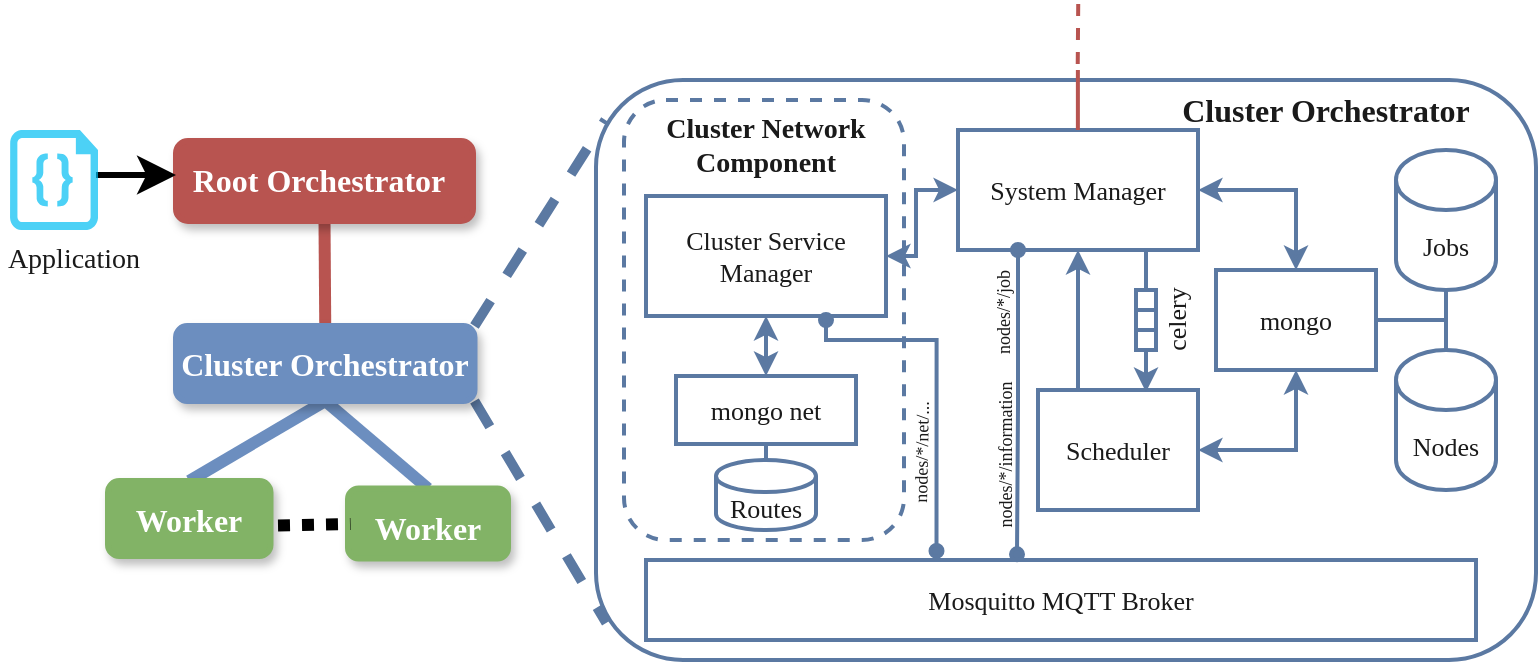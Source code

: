 <mxfile version="24.7.17">
  <diagram id="ZdwTuiK6LGV12zfFTO1-" name="Page-1">
    <mxGraphModel dx="1949" dy="727" grid="1" gridSize="10" guides="1" tooltips="1" connect="1" arrows="1" fold="1" page="1" pageScale="1" pageWidth="827" pageHeight="1169" math="0" shadow="0">
      <root>
        <mxCell id="0" />
        <mxCell id="1" parent="0" />
        <mxCell id="b5Y4_zGtjNbEffgwSiQB-42" value="" style="rounded=1;whiteSpace=wrap;html=1;strokeColor=#5b79a2;fontColor=#1A1A1A;fillColor=none;strokeWidth=2;fontFamily=CMU Sans Serif;fontSize=13;" parent="1" vertex="1">
          <mxGeometry x="160" y="409" width="470" height="290" as="geometry" />
        </mxCell>
        <mxCell id="b5Y4_zGtjNbEffgwSiQB-44" style="edgeStyle=orthogonalEdgeStyle;rounded=0;orthogonalLoop=1;jettySize=auto;html=1;exitX=1;exitY=0.5;exitDx=0;exitDy=0;entryX=0.5;entryY=0;entryDx=0;entryDy=0;startArrow=classic;startFill=1;endArrow=classic;endFill=1;strokeColor=#5b79a2;fontColor=#1A1A1A;strokeWidth=2;fontFamily=CMU Sans Serif;fontSize=13;" parent="1" source="b5Y4_zGtjNbEffgwSiQB-45" target="b5Y4_zGtjNbEffgwSiQB-57" edge="1">
          <mxGeometry relative="1" as="geometry" />
        </mxCell>
        <mxCell id="b5Y4_zGtjNbEffgwSiQB-70" style="edgeStyle=orthogonalEdgeStyle;rounded=0;orthogonalLoop=1;jettySize=auto;html=1;exitX=0.25;exitY=1;exitDx=0;exitDy=0;entryX=0.447;entryY=-0.071;entryDx=0;entryDy=0;entryPerimeter=0;fontSize=13;startArrow=oval;startFill=1;endArrow=oval;endFill=1;strokeColor=#5b79a2;fontColor=#1A1A1A;strokeWidth=2;fontFamily=CMU Sans Serif;" parent="1" source="b5Y4_zGtjNbEffgwSiQB-45" target="b5Y4_zGtjNbEffgwSiQB-68" edge="1">
          <mxGeometry relative="1" as="geometry" />
        </mxCell>
        <mxCell id="b5Y4_zGtjNbEffgwSiQB-45" value="System Manager" style="rounded=0;whiteSpace=wrap;html=1;strokeColor=#5b79a2;fontColor=#1A1A1A;fillColor=none;strokeWidth=2;fontFamily=CMU Sans Serif;fontSize=13;" parent="1" vertex="1">
          <mxGeometry x="341" y="434" width="120" height="60" as="geometry" />
        </mxCell>
        <mxCell id="b5Y4_zGtjNbEffgwSiQB-46" style="edgeStyle=orthogonalEdgeStyle;rounded=0;orthogonalLoop=1;jettySize=auto;html=1;exitX=0.25;exitY=0;exitDx=0;exitDy=0;entryX=0.5;entryY=1;entryDx=0;entryDy=0;endArrow=classic;endFill=1;strokeColor=#5b79a2;fontColor=#1A1A1A;strokeWidth=2;fontFamily=CMU Sans Serif;fontSize=13;" parent="1" source="b5Y4_zGtjNbEffgwSiQB-48" target="b5Y4_zGtjNbEffgwSiQB-45" edge="1">
          <mxGeometry relative="1" as="geometry" />
        </mxCell>
        <mxCell id="b5Y4_zGtjNbEffgwSiQB-47" style="edgeStyle=orthogonalEdgeStyle;rounded=0;orthogonalLoop=1;jettySize=auto;html=1;exitX=1;exitY=0.5;exitDx=0;exitDy=0;endArrow=classic;endFill=1;startArrow=classic;startFill=1;strokeColor=#5b79a2;fontColor=#1A1A1A;strokeWidth=2;fontFamily=CMU Sans Serif;fontSize=13;" parent="1" source="b5Y4_zGtjNbEffgwSiQB-48" target="b5Y4_zGtjNbEffgwSiQB-57" edge="1">
          <mxGeometry relative="1" as="geometry" />
        </mxCell>
        <mxCell id="b5Y4_zGtjNbEffgwSiQB-48" value="Scheduler" style="rounded=0;whiteSpace=wrap;html=1;strokeColor=#5b79a2;fontColor=#1A1A1A;fillColor=none;strokeWidth=2;fontFamily=CMU Sans Serif;fontSize=13;" parent="1" vertex="1">
          <mxGeometry x="381" y="564" width="80" height="60" as="geometry" />
        </mxCell>
        <mxCell id="b5Y4_zGtjNbEffgwSiQB-49" value="Jobs" style="shape=cylinder3;whiteSpace=wrap;html=1;boundedLbl=1;backgroundOutline=1;size=15;strokeColor=#5b79a2;fontColor=#1A1A1A;fillColor=none;strokeWidth=2;fontFamily=CMU Sans Serif;fontSize=13;" parent="1" vertex="1">
          <mxGeometry x="560" y="444" width="50" height="70" as="geometry" />
        </mxCell>
        <mxCell id="b5Y4_zGtjNbEffgwSiQB-50" value="" style="rounded=1;whiteSpace=wrap;html=1;dashed=1;strokeColor=#5b79a2;fontColor=#1A1A1A;fillColor=none;strokeWidth=2;fontFamily=CMU Sans Serif;fontSize=13;" parent="1" vertex="1">
          <mxGeometry x="174" y="419" width="140" height="220" as="geometry" />
        </mxCell>
        <mxCell id="b5Y4_zGtjNbEffgwSiQB-51" style="edgeStyle=orthogonalEdgeStyle;rounded=0;orthogonalLoop=1;jettySize=auto;html=1;exitX=0.5;exitY=1;exitDx=0;exitDy=0;entryX=0.5;entryY=0;entryDx=0;entryDy=0;startArrow=classic;startFill=1;endArrow=classic;endFill=1;strokeColor=#5b79a2;fontColor=#1A1A1A;strokeWidth=2;fontFamily=CMU Sans Serif;fontSize=13;" parent="1" source="b5Y4_zGtjNbEffgwSiQB-52" target="b5Y4_zGtjNbEffgwSiQB-65" edge="1">
          <mxGeometry relative="1" as="geometry" />
        </mxCell>
        <mxCell id="b5Y4_zGtjNbEffgwSiQB-69" style="edgeStyle=orthogonalEdgeStyle;rounded=0;orthogonalLoop=1;jettySize=auto;html=1;fontSize=13;startArrow=oval;startFill=1;endArrow=oval;endFill=1;entryX=0.35;entryY=-0.113;entryDx=0;entryDy=0;entryPerimeter=0;strokeColor=#5b79a2;fontColor=#1A1A1A;strokeWidth=2;fontFamily=CMU Sans Serif;" parent="1" target="b5Y4_zGtjNbEffgwSiQB-68" edge="1">
          <mxGeometry relative="1" as="geometry">
            <mxPoint x="275" y="529" as="sourcePoint" />
            <mxPoint x="330" y="639" as="targetPoint" />
            <Array as="points">
              <mxPoint x="275" y="539" />
              <mxPoint x="330" y="539" />
            </Array>
          </mxGeometry>
        </mxCell>
        <mxCell id="b5Y4_zGtjNbEffgwSiQB-52" value="Cluster Service Manager" style="rounded=0;whiteSpace=wrap;html=1;strokeColor=#5b79a2;fontColor=#1A1A1A;fillColor=none;strokeWidth=2;fontFamily=CMU Sans Serif;fontSize=13;" parent="1" vertex="1">
          <mxGeometry x="185" y="467" width="120" height="60" as="geometry" />
        </mxCell>
        <mxCell id="b5Y4_zGtjNbEffgwSiQB-53" value="Routes" style="shape=cylinder3;whiteSpace=wrap;html=1;boundedLbl=1;backgroundOutline=1;size=8.0;strokeColor=#5b79a2;fontColor=#1A1A1A;fillColor=none;strokeWidth=2;fontFamily=CMU Sans Serif;fontSize=13;" parent="1" vertex="1">
          <mxGeometry x="220" y="599" width="50" height="35" as="geometry" />
        </mxCell>
        <mxCell id="b5Y4_zGtjNbEffgwSiQB-54" value="Nodes" style="shape=cylinder3;whiteSpace=wrap;html=1;boundedLbl=1;backgroundOutline=1;size=15;strokeColor=#5b79a2;fontColor=#1A1A1A;fillColor=none;strokeWidth=2;fontFamily=CMU Sans Serif;fontSize=13;" parent="1" vertex="1">
          <mxGeometry x="560" y="544" width="50" height="70" as="geometry" />
        </mxCell>
        <mxCell id="b5Y4_zGtjNbEffgwSiQB-55" style="edgeStyle=orthogonalEdgeStyle;rounded=0;orthogonalLoop=1;jettySize=auto;html=1;exitX=1;exitY=0.5;exitDx=0;exitDy=0;entryX=0.5;entryY=1;entryDx=0;entryDy=0;entryPerimeter=0;endArrow=none;endFill=0;strokeColor=#5b79a2;fontColor=#1A1A1A;strokeWidth=2;fontFamily=CMU Sans Serif;fontSize=13;" parent="1" source="b5Y4_zGtjNbEffgwSiQB-57" target="b5Y4_zGtjNbEffgwSiQB-49" edge="1">
          <mxGeometry relative="1" as="geometry" />
        </mxCell>
        <mxCell id="b5Y4_zGtjNbEffgwSiQB-56" style="edgeStyle=orthogonalEdgeStyle;rounded=0;orthogonalLoop=1;jettySize=auto;html=1;exitX=1;exitY=0.5;exitDx=0;exitDy=0;entryX=0.5;entryY=0;entryDx=0;entryDy=0;entryPerimeter=0;endArrow=none;endFill=0;strokeColor=#5b79a2;fontColor=#1A1A1A;strokeWidth=2;fontFamily=CMU Sans Serif;fontSize=13;" parent="1" source="b5Y4_zGtjNbEffgwSiQB-57" target="b5Y4_zGtjNbEffgwSiQB-54" edge="1">
          <mxGeometry relative="1" as="geometry" />
        </mxCell>
        <mxCell id="b5Y4_zGtjNbEffgwSiQB-57" value="mongo" style="rounded=0;whiteSpace=wrap;html=1;strokeColor=#5b79a2;fontColor=#1A1A1A;fillColor=none;strokeWidth=2;fontFamily=CMU Sans Serif;fontSize=13;" parent="1" vertex="1">
          <mxGeometry x="470" y="504" width="80" height="50" as="geometry" />
        </mxCell>
        <mxCell id="b5Y4_zGtjNbEffgwSiQB-62" value="celery" style="text;html=1;strokeColor=none;fillColor=none;align=center;verticalAlign=middle;whiteSpace=wrap;rounded=0;rotation=-90;fontColor=#1A1A1A;strokeWidth=2;fontFamily=CMU Sans Serif;fontSize=13;" parent="1" vertex="1">
          <mxGeometry x="412.5" y="519" width="75" height="20" as="geometry" />
        </mxCell>
        <mxCell id="b5Y4_zGtjNbEffgwSiQB-63" style="edgeStyle=orthogonalEdgeStyle;rounded=0;orthogonalLoop=1;jettySize=auto;html=1;exitX=0;exitY=0.5;exitDx=0;exitDy=0;entryX=1;entryY=0.5;entryDx=0;entryDy=0;startArrow=classic;startFill=1;endArrow=classic;endFill=1;strokeColor=#5b79a2;fontColor=#1A1A1A;strokeWidth=2;fontFamily=CMU Sans Serif;fontSize=13;" parent="1" source="b5Y4_zGtjNbEffgwSiQB-45" target="b5Y4_zGtjNbEffgwSiQB-52" edge="1">
          <mxGeometry relative="1" as="geometry">
            <Array as="points">
              <mxPoint x="320" y="464" />
              <mxPoint x="320" y="497" />
            </Array>
          </mxGeometry>
        </mxCell>
        <mxCell id="b5Y4_zGtjNbEffgwSiQB-64" style="edgeStyle=orthogonalEdgeStyle;rounded=0;orthogonalLoop=1;jettySize=auto;html=1;exitX=0.5;exitY=1;exitDx=0;exitDy=0;entryX=0.5;entryY=0;entryDx=0;entryDy=0;entryPerimeter=0;startArrow=none;startFill=0;endArrow=none;endFill=0;strokeColor=#5b79a2;fontColor=#1A1A1A;strokeWidth=2;fontFamily=CMU Sans Serif;fontSize=13;" parent="1" source="b5Y4_zGtjNbEffgwSiQB-65" target="b5Y4_zGtjNbEffgwSiQB-53" edge="1">
          <mxGeometry relative="1" as="geometry" />
        </mxCell>
        <mxCell id="b5Y4_zGtjNbEffgwSiQB-65" value="mongo net" style="rounded=0;whiteSpace=wrap;html=1;strokeColor=#5b79a2;fontColor=#1A1A1A;fillColor=none;strokeWidth=2;fontFamily=CMU Sans Serif;fontSize=13;" parent="1" vertex="1">
          <mxGeometry x="200" y="557" width="90" height="34" as="geometry" />
        </mxCell>
        <mxCell id="b5Y4_zGtjNbEffgwSiQB-66" value="&lt;b style=&quot;font-size: 16px;&quot;&gt;&lt;font style=&quot;font-size: 16px;&quot;&gt;Cluster Orchestrator&lt;/font&gt;&lt;/b&gt;" style="text;html=1;strokeColor=none;fillColor=none;align=center;verticalAlign=middle;whiteSpace=wrap;rounded=0;dashed=1;fontColor=#1A1A1A;strokeWidth=2;fontFamily=CMU Sans Serif;fontSize=16;" parent="1" vertex="1">
          <mxGeometry x="440" y="409" width="170" height="30" as="geometry" />
        </mxCell>
        <mxCell id="b5Y4_zGtjNbEffgwSiQB-67" value="&lt;b style=&quot;font-size: 14px;&quot;&gt;&lt;font style=&quot;font-size: 14px;&quot;&gt;Cluster Network Component&lt;/font&gt;&lt;/b&gt;" style="text;html=1;strokeColor=none;fillColor=none;align=center;verticalAlign=middle;whiteSpace=wrap;rounded=0;dashed=1;fontColor=#1A1A1A;strokeWidth=2;fontFamily=CMU Sans Serif;fontSize=14;" parent="1" vertex="1">
          <mxGeometry x="185" y="427" width="120" height="30" as="geometry" />
        </mxCell>
        <mxCell id="b5Y4_zGtjNbEffgwSiQB-68" value="Mosquitto MQTT Broker" style="rounded=0;whiteSpace=wrap;html=1;fontSize=13;strokeColor=#5b79a2;fontColor=#1A1A1A;fillColor=none;strokeWidth=2;fontFamily=CMU Sans Serif;" parent="1" vertex="1">
          <mxGeometry x="185" y="649" width="415" height="40" as="geometry" />
        </mxCell>
        <mxCell id="b5Y4_zGtjNbEffgwSiQB-76" value="" style="endArrow=none;startArrow=none;html=1;rounded=0;fontSize=13;strokeColor=#B85450;fontColor=#1A1A1A;strokeWidth=2;fontFamily=CMU Sans Serif;startFill=0;endFill=0;" parent="1" edge="1">
          <mxGeometry width="50" height="50" relative="1" as="geometry">
            <mxPoint x="400.94" y="424" as="sourcePoint" />
            <mxPoint x="400.94" y="404" as="targetPoint" />
            <Array as="points">
              <mxPoint x="400.94" y="434" />
            </Array>
          </mxGeometry>
        </mxCell>
        <mxCell id="b5Y4_zGtjNbEffgwSiQB-78" value="&lt;font style=&quot;font-size: 9px;&quot;&gt;nodes/*/net/...&lt;/font&gt;" style="text;html=1;strokeColor=none;fillColor=none;align=center;verticalAlign=middle;whiteSpace=wrap;rounded=0;fontSize=9;rotation=-89;fontColor=#1A1A1A;strokeWidth=2;fontFamily=CMU Sans Serif;" parent="1" vertex="1">
          <mxGeometry x="293" y="580" width="60" height="30" as="geometry" />
        </mxCell>
        <mxCell id="b5Y4_zGtjNbEffgwSiQB-80" value="nodes/*/information&amp;nbsp;&amp;nbsp;" style="text;html=1;strokeColor=none;fillColor=none;align=center;verticalAlign=middle;whiteSpace=wrap;rounded=0;fontSize=9;rotation=-90;fontColor=#1A1A1A;strokeWidth=2;fontFamily=CMU Sans Serif;" parent="1" vertex="1">
          <mxGeometry x="335" y="579" width="60" height="30" as="geometry" />
        </mxCell>
        <mxCell id="b5Y4_zGtjNbEffgwSiQB-81" value="nodes/*/job" style="text;html=1;strokeColor=none;fillColor=none;align=center;verticalAlign=middle;whiteSpace=wrap;rounded=0;fontSize=9;rotation=-90;fontColor=#1A1A1A;strokeWidth=2;fontFamily=CMU Sans Serif;" parent="1" vertex="1">
          <mxGeometry x="334" y="510" width="60" height="30" as="geometry" />
        </mxCell>
        <mxCell id="ae70bi0Nxy2G-uHJ9-6V-21" value="" style="group;strokeColor=#5b79a2;fontColor=#1A1A1A;strokeWidth=2;fontFamily=CMU Sans Serif;fontSize=13;" parent="1" vertex="1" connectable="0">
          <mxGeometry x="430" y="514" width="10" height="30" as="geometry" />
        </mxCell>
        <mxCell id="ae70bi0Nxy2G-uHJ9-6V-22" value="" style="rounded=0;whiteSpace=wrap;html=1;strokeColor=#5b79a2;fontColor=#1A1A1A;fillColor=none;strokeWidth=2;fontFamily=CMU Sans Serif;fontSize=13;" parent="ae70bi0Nxy2G-uHJ9-6V-21" vertex="1">
          <mxGeometry width="10" height="10" as="geometry" />
        </mxCell>
        <mxCell id="ae70bi0Nxy2G-uHJ9-6V-23" value="" style="rounded=0;whiteSpace=wrap;html=1;strokeColor=#5b79a2;fontColor=#1A1A1A;fillColor=none;strokeWidth=2;fontFamily=CMU Sans Serif;fontSize=13;" parent="ae70bi0Nxy2G-uHJ9-6V-21" vertex="1">
          <mxGeometry y="10" width="10" height="10" as="geometry" />
        </mxCell>
        <mxCell id="ae70bi0Nxy2G-uHJ9-6V-24" value="" style="rounded=0;whiteSpace=wrap;html=1;strokeColor=#5b79a2;fontColor=#1A1A1A;fillColor=none;strokeWidth=2;fontFamily=CMU Sans Serif;fontSize=13;" parent="ae70bi0Nxy2G-uHJ9-6V-21" vertex="1">
          <mxGeometry y="20" width="10" height="10" as="geometry" />
        </mxCell>
        <mxCell id="ae70bi0Nxy2G-uHJ9-6V-25" value="" style="endArrow=none;html=1;rounded=0;endSize=0;strokeColor=#5b79a2;fontColor=#1A1A1A;strokeWidth=2;fontFamily=CMU Sans Serif;fontSize=13;" parent="1" edge="1">
          <mxGeometry width="50" height="50" relative="1" as="geometry">
            <mxPoint x="435" y="494" as="sourcePoint" />
            <mxPoint x="435" y="514" as="targetPoint" />
          </mxGeometry>
        </mxCell>
        <mxCell id="ae70bi0Nxy2G-uHJ9-6V-26" value="" style="endArrow=classic;html=1;rounded=0;strokeColor=#5b79a2;fontColor=#1A1A1A;strokeWidth=2;fontFamily=CMU Sans Serif;fontSize=13;" parent="1" edge="1">
          <mxGeometry width="50" height="50" relative="1" as="geometry">
            <mxPoint x="435" y="544" as="sourcePoint" />
            <mxPoint x="435" y="565" as="targetPoint" />
          </mxGeometry>
        </mxCell>
        <mxCell id="1xBGIKkRlGOc-GWi8xkx-1" style="edgeStyle=none;rounded=1;orthogonalLoop=1;jettySize=auto;html=1;exitX=0.5;exitY=1;exitDx=0;exitDy=0;entryX=0.5;entryY=0;entryDx=0;entryDy=0;fontFamily=CMU Sans Serif;fontSize=36;endArrow=none;endFill=0;strokeWidth=6;fillColor=#f8cecc;strokeColor=#b85450;" edge="1" parent="1" source="1xBGIKkRlGOc-GWi8xkx-4" target="1xBGIKkRlGOc-GWi8xkx-7">
          <mxGeometry relative="1" as="geometry" />
        </mxCell>
        <mxCell id="1xBGIKkRlGOc-GWi8xkx-2" style="rounded=0;orthogonalLoop=1;jettySize=auto;html=1;entryX=0.01;entryY=0.069;entryDx=0;entryDy=0;endArrow=none;endFill=0;strokeWidth=5;strokeColor=#5b79a2;dashed=1;entryPerimeter=0;exitX=1;exitY=0;exitDx=0;exitDy=0;" edge="1" parent="1" source="1xBGIKkRlGOc-GWi8xkx-7" target="b5Y4_zGtjNbEffgwSiQB-42">
          <mxGeometry relative="1" as="geometry">
            <mxPoint x="185" y="409.25" as="targetPoint" />
            <mxPoint x="99" y="500" as="sourcePoint" />
          </mxGeometry>
        </mxCell>
        <mxCell id="1xBGIKkRlGOc-GWi8xkx-3" style="rounded=0;orthogonalLoop=1;jettySize=auto;html=1;exitX=1;exitY=1;exitDx=0;exitDy=0;entryX=0.011;entryY=0.936;entryDx=0;entryDy=0;endArrow=none;endFill=0;strokeWidth=5;strokeColor=#5b79a2;dashed=1;entryPerimeter=0;" edge="1" parent="1" source="1xBGIKkRlGOc-GWi8xkx-7" target="b5Y4_zGtjNbEffgwSiQB-42">
          <mxGeometry relative="1" as="geometry">
            <mxPoint x="136" y="615.25" as="targetPoint" />
          </mxGeometry>
        </mxCell>
        <mxCell id="1xBGIKkRlGOc-GWi8xkx-4" value="" style="rounded=1;whiteSpace=wrap;html=1;strokeWidth=3;shadow=1;sketch=0;fillColor=#B85450;strokeColor=#b85450;fontFamily=CMU Sans Serif;" vertex="1" parent="1">
          <mxGeometry x="-50" y="439.5" width="148.5" height="40" as="geometry" />
        </mxCell>
        <mxCell id="1xBGIKkRlGOc-GWi8xkx-5" style="edgeStyle=none;rounded=1;orthogonalLoop=1;jettySize=auto;html=1;exitX=0.5;exitY=1;exitDx=0;exitDy=0;entryX=0.5;entryY=0;entryDx=0;entryDy=0;fontFamily=CMU Sans Serif;fontSize=36;endArrow=none;endFill=0;strokeWidth=6;fillColor=#dae8fc;strokeColor=#6c8ebf;" edge="1" parent="1" source="1xBGIKkRlGOc-GWi8xkx-7" target="1xBGIKkRlGOc-GWi8xkx-9">
          <mxGeometry relative="1" as="geometry" />
        </mxCell>
        <mxCell id="1xBGIKkRlGOc-GWi8xkx-6" style="edgeStyle=none;rounded=1;orthogonalLoop=1;jettySize=auto;html=1;exitX=0.5;exitY=1;exitDx=0;exitDy=0;entryX=0.5;entryY=0;entryDx=0;entryDy=0;fontFamily=CMU Sans Serif;fontSize=36;endArrow=none;endFill=0;strokeWidth=6;fillColor=#dae8fc;strokeColor=#6c8ebf;" edge="1" parent="1" source="1xBGIKkRlGOc-GWi8xkx-7" target="1xBGIKkRlGOc-GWi8xkx-8">
          <mxGeometry relative="1" as="geometry" />
        </mxCell>
        <mxCell id="1xBGIKkRlGOc-GWi8xkx-7" value="" style="rounded=1;whiteSpace=wrap;html=1;strokeWidth=3;shadow=1;sketch=0;fillColor=#6C8EBF;strokeColor=#6c8ebf;fontFamily=CMU Sans Serif;" vertex="1" parent="1">
          <mxGeometry x="-50" y="532" width="149.25" height="37.5" as="geometry" />
        </mxCell>
        <mxCell id="1xBGIKkRlGOc-GWi8xkx-8" value="" style="rounded=1;whiteSpace=wrap;html=1;strokeWidth=3;shadow=1;sketch=0;fillColor=#82B366;strokeColor=#82B366;fontFamily=CMU Sans Serif;" vertex="1" parent="1">
          <mxGeometry x="-84" y="609.5" width="81.25" height="37.5" as="geometry" />
        </mxCell>
        <mxCell id="1xBGIKkRlGOc-GWi8xkx-9" value="" style="rounded=1;whiteSpace=wrap;html=1;strokeWidth=3;shadow=1;sketch=0;fillColor=#82B366;strokeColor=#82b366;fontFamily=CMU Sans Serif;" vertex="1" parent="1">
          <mxGeometry x="36" y="613.25" width="80" height="35" as="geometry" />
        </mxCell>
        <mxCell id="1xBGIKkRlGOc-GWi8xkx-10" style="rounded=0;orthogonalLoop=1;jettySize=auto;html=1;exitX=1;exitY=0.5;exitDx=0;exitDy=0;fontFamily=CMU Sans Serif;fontSize=36;dashed=1;endArrow=none;endFill=0;dashPattern=1 1;strokeWidth=6;fontColor=#1A1A1A;" edge="1" parent="1">
          <mxGeometry relative="1" as="geometry">
            <mxPoint x="1" y="631.7" as="sourcePoint" />
            <mxPoint x="37.25" y="631" as="targetPoint" />
          </mxGeometry>
        </mxCell>
        <mxCell id="1xBGIKkRlGOc-GWi8xkx-11" style="edgeStyle=none;rounded=1;orthogonalLoop=1;jettySize=auto;html=1;entryX=0;entryY=0.5;entryDx=0;entryDy=0;fontFamily=CMU Sans Serif;fontSize=36;endArrow=none;endFill=0;strokeWidth=6;" edge="1" parent="1" source="1xBGIKkRlGOc-GWi8xkx-9" target="1xBGIKkRlGOc-GWi8xkx-9">
          <mxGeometry relative="1" as="geometry" />
        </mxCell>
        <mxCell id="1xBGIKkRlGOc-GWi8xkx-12" value="&lt;b style=&quot;color: rgb(0 , 0 , 0)&quot;&gt;&lt;font color=&quot;#ffffff&quot; style=&quot;font-size: 16px;&quot;&gt;Root Orchestrator&lt;/font&gt;&lt;/b&gt;" style="text;html=1;strokeColor=none;fillColor=none;align=center;verticalAlign=middle;whiteSpace=wrap;rounded=0;sketch=0;fontColor=#FFFFFF;fontFamily=CMU Sans Serif;" vertex="1" parent="1">
          <mxGeometry x="-54.75" y="444" width="153.25" height="30" as="geometry" />
        </mxCell>
        <mxCell id="1xBGIKkRlGOc-GWi8xkx-13" value="&lt;b style=&quot;color: rgb(0 , 0 , 0)&quot;&gt;&lt;font color=&quot;#ffffff&quot; style=&quot;font-size: 16px;&quot;&gt;Cluster Orchestrator&lt;/font&gt;&lt;/b&gt;" style="text;html=1;strokeColor=none;fillColor=none;align=center;verticalAlign=middle;whiteSpace=wrap;rounded=0;sketch=0;fontColor=#FFFFFF;fontFamily=CMU Sans Serif;" vertex="1" parent="1">
          <mxGeometry x="-68" y="535.75" width="185" height="30" as="geometry" />
        </mxCell>
        <mxCell id="1xBGIKkRlGOc-GWi8xkx-14" value="&lt;b style=&quot;color: rgb(0 , 0 , 0)&quot;&gt;&lt;font color=&quot;#ffffff&quot; style=&quot;&quot;&gt;&lt;font style=&quot;font-size: 16px;&quot;&gt;Worker&lt;/font&gt;&lt;br&gt;&lt;/font&gt;&lt;/b&gt;" style="text;html=1;strokeColor=none;fillColor=none;align=center;verticalAlign=middle;whiteSpace=wrap;rounded=0;sketch=0;fontColor=#FFFFFF;fontFamily=CMU Sans Serif;" vertex="1" parent="1">
          <mxGeometry x="-79.62" y="614" width="72.5" height="30" as="geometry" />
        </mxCell>
        <mxCell id="1xBGIKkRlGOc-GWi8xkx-15" value="&lt;b style=&quot;color: rgb(0 , 0 , 0)&quot;&gt;&lt;font color=&quot;#ffffff&quot; style=&quot;&quot;&gt;&lt;font style=&quot;font-size: 16px;&quot;&gt;Worker&lt;/font&gt;&lt;br&gt;&lt;/font&gt;&lt;/b&gt;" style="text;html=1;strokeColor=none;fillColor=none;align=center;verticalAlign=middle;whiteSpace=wrap;rounded=0;sketch=0;fontColor=#FFFFFF;fontFamily=CMU Sans Serif;" vertex="1" parent="1">
          <mxGeometry x="21" y="618.25" width="110" height="30" as="geometry" />
        </mxCell>
        <mxCell id="1xBGIKkRlGOc-GWi8xkx-16" value="" style="endArrow=classic;html=1;rounded=0;fontFamily=CMU Sans Serif;fontColor=#FFFFFF;startSize=8;endSize=10;strokeWidth=3;curved=1;" edge="1" parent="1">
          <mxGeometry width="50" height="50" relative="1" as="geometry">
            <mxPoint x="-90" y="456.5" as="sourcePoint" />
            <mxPoint x="-50" y="456.5" as="targetPoint" />
          </mxGeometry>
        </mxCell>
        <mxCell id="1xBGIKkRlGOc-GWi8xkx-17" value="&lt;font style=&quot;font-size: 14px;&quot;&gt;Application&lt;/font&gt;" style="text;html=1;strokeColor=none;fillColor=none;align=center;verticalAlign=middle;whiteSpace=wrap;rounded=0;glass=0;sketch=0;fontFamily=CMU Sans Serif;fontColor=#1A1A1A;opacity=70;labelBackgroundColor=none;" vertex="1" parent="1">
          <mxGeometry x="-138" y="484" width="74" height="30" as="geometry" />
        </mxCell>
        <mxCell id="1xBGIKkRlGOc-GWi8xkx-18" value="" style="verticalLabelPosition=bottom;html=1;verticalAlign=top;align=center;strokeColor=none;fillColor=#00BEF2;shape=mxgraph.azure.code_file;pointerEvents=1;rounded=1;glass=0;labelBackgroundColor=default;labelBorderColor=#000000;sketch=0;fontFamily=CMU Sans Serif;fontSize=28;fontColor=#000000;opacity=70;" vertex="1" parent="1">
          <mxGeometry x="-133" y="434" width="44" height="50" as="geometry" />
        </mxCell>
        <mxCell id="1xBGIKkRlGOc-GWi8xkx-19" value="" style="endArrow=none;startArrow=none;html=1;rounded=0;fontSize=13;strokeColor=#B85450;fontColor=#1A1A1A;strokeWidth=2;fontFamily=CMU Sans Serif;startFill=0;endFill=0;dashed=1;" edge="1" parent="1">
          <mxGeometry width="50" height="50" relative="1" as="geometry">
            <mxPoint x="400.87" y="401" as="sourcePoint" />
            <mxPoint x="401.12" y="370" as="targetPoint" />
          </mxGeometry>
        </mxCell>
      </root>
    </mxGraphModel>
  </diagram>
</mxfile>
